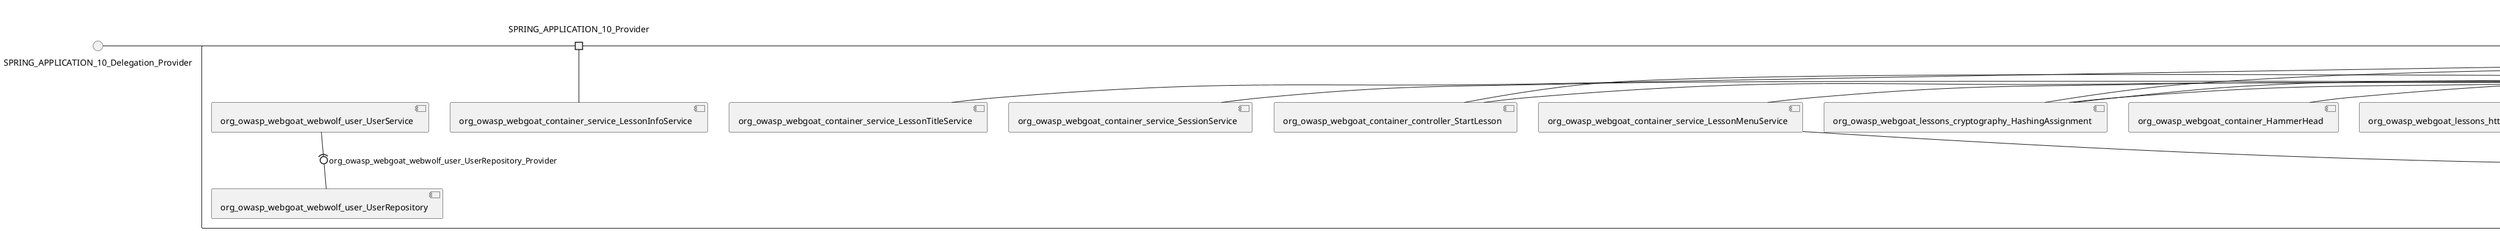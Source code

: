 @startuml
skinparam fixCircleLabelOverlapping true
skinparam componentStyle uml2
() SPRING_APPLICATION_10_Delegation_Provider
() SPRING_APPLICATION_11_Delegation_Provider
() SPRING_APPLICATION_12_Delegation_Provider
() SPRING_APPLICATION_13_Delegation_Provider
() SPRING_APPLICATION_14_Delegation_Provider
() SPRING_APPLICATION_15_Delegation_Provider
() SPRING_APPLICATION_16_Delegation_Provider
() SPRING_APPLICATION_2_Delegation_Provider
() SPRING_APPLICATION_3_Delegation_Provider
() SPRING_APPLICATION_4_Delegation_Provider
() SPRING_APPLICATION_5_Delegation_Provider
() SPRING_APPLICATION_6_Delegation_Provider
() SPRING_APPLICATION_7_Delegation_Provider
() SPRING_APPLICATION_8_Delegation_Provider
() SPRING_APPLICATION_9_Delegation_Provider
() SPRING_APPLICATION_BypassRestrictions_FieldRestrictions_POST_Delegation_Provider
() SPRING_APPLICATION_BypassRestrictions_frontendValidation_POST_Delegation_Provider
() SPRING_APPLICATION_ChromeDevTools_dummy_POST_Delegation_Provider
() SPRING_APPLICATION_ChromeDevTools_network_POST_Delegation_Provider
() SPRING_APPLICATION_CrossSiteScriptingStored_stored_xss_POST_Delegation_Provider
() SPRING_APPLICATION_CrossSiteScriptingStored_stored_xss_follow_up_POST_Delegation_Provider
() SPRING_APPLICATION_CrossSiteScripting_attack1_POST_Delegation_Provider
() SPRING_APPLICATION_CrossSiteScripting_attack3_POST_Delegation_Provider
() SPRING_APPLICATION_CrossSiteScripting_attack4_POST_Delegation_Provider
() SPRING_APPLICATION_CrossSiteScripting_attack5a_GET_Delegation_Provider
() SPRING_APPLICATION_CrossSiteScripting_attack6a_POST_Delegation_Provider
() SPRING_APPLICATION_CrossSiteScripting_dom_follow_up_POST_Delegation_Provider
() SPRING_APPLICATION_CrossSiteScripting_phone_home_xss_POST_Delegation_Provider
() SPRING_APPLICATION_CrossSiteScripting_quiz_GET_POST_Delegation_Provider
() SPRING_APPLICATION_Delegation_Provider
() SPRING_APPLICATION_GET_10_Delegation_Provider
() SPRING_APPLICATION_GET_11_Delegation_Provider
() SPRING_APPLICATION_GET_2_Delegation_Provider
() SPRING_APPLICATION_GET_3_Delegation_Provider
() SPRING_APPLICATION_GET_4_Delegation_Provider
() SPRING_APPLICATION_GET_5_Delegation_Provider
() SPRING_APPLICATION_GET_6_Delegation_Provider
() SPRING_APPLICATION_GET_7_Delegation_Provider
() SPRING_APPLICATION_GET_8_Delegation_Provider
() SPRING_APPLICATION_GET_9_Delegation_Provider
() SPRING_APPLICATION_GET_Delegation_Provider
() SPRING_APPLICATION_HtmlTampering_task_POST_Delegation_Provider
() SPRING_APPLICATION_HttpBasics_attack1_POST_Delegation_Provider
() SPRING_APPLICATION_HttpBasics_attack2_POST_Delegation_Provider
() SPRING_APPLICATION_IDOR_diff_attributes_POST_Delegation_Provider
() SPRING_APPLICATION_IDOR_login_POST_Delegation_Provider
() SPRING_APPLICATION_IDOR_profile_alt_path_POST_Delegation_Provider
() SPRING_APPLICATION_InsecureDeserialization_task_POST_Delegation_Provider
() SPRING_APPLICATION_InsecureLogin_Delegation_Provider
() SPRING_APPLICATION_JWT_decode_POST_Delegation_Provider
() SPRING_APPLICATION_JWT_jku_Delegation_Provider
() SPRING_APPLICATION_JWT_kid_Delegation_Provider
() SPRING_APPLICATION_JWT_quiz_GET_POST_Delegation_Provider
() SPRING_APPLICATION_JWT_refresh_Delegation_Provider
() SPRING_APPLICATION_JWT_secret_POST_Delegation_Provider
() SPRING_APPLICATION_JWT_votings_Delegation_Provider
() SPRING_APPLICATION_LogSpoofing_log_bleeding_POST_Delegation_Provider
() SPRING_APPLICATION_LogSpoofing_log_spoofing_POST_Delegation_Provider
() SPRING_APPLICATION_POST_10_Delegation_Provider
() SPRING_APPLICATION_POST_11_Delegation_Provider
() SPRING_APPLICATION_POST_12_Delegation_Provider
() SPRING_APPLICATION_POST_13_Delegation_Provider
() SPRING_APPLICATION_POST_14_Delegation_Provider
() SPRING_APPLICATION_POST_15_Delegation_Provider
() SPRING_APPLICATION_POST_16_Delegation_Provider
() SPRING_APPLICATION_POST_17_Delegation_Provider
() SPRING_APPLICATION_POST_18_Delegation_Provider
() SPRING_APPLICATION_POST_2_Delegation_Provider
() SPRING_APPLICATION_POST_3_Delegation_Provider
() SPRING_APPLICATION_POST_4_Delegation_Provider
() SPRING_APPLICATION_POST_5_Delegation_Provider
() SPRING_APPLICATION_POST_6_Delegation_Provider
() SPRING_APPLICATION_POST_7_Delegation_Provider
() SPRING_APPLICATION_POST_8_Delegation_Provider
() SPRING_APPLICATION_POST_9_Delegation_Provider
() SPRING_APPLICATION_POST_Delegation_Provider
() SPRING_APPLICATION_PUT_Delegation_Provider
() SPRING_APPLICATION_PasswordReset_ForgotPassword_create_password_reset_link_POST_Delegation_Provider
() SPRING_APPLICATION_PasswordReset_SecurityQuestions_POST_Delegation_Provider
() SPRING_APPLICATION_PasswordReset_reset_Delegation_Provider
() SPRING_APPLICATION_PasswordReset_simple_mail_reset_POST_Delegation_Provider
() SPRING_APPLICATION_PathTraversal_profile_picture_GET_Delegation_Provider
() SPRING_APPLICATION_PathTraversal_profile_picture_fix_GET_Delegation_Provider
() SPRING_APPLICATION_PathTraversal_profile_upload_POST_Delegation_Provider
() SPRING_APPLICATION_PathTraversal_profile_upload_fix_POST_Delegation_Provider
() SPRING_APPLICATION_PathTraversal_profile_upload_remove_user_input_POST_Delegation_Provider
() SPRING_APPLICATION_PathTraversal_random_POST_Delegation_Provider
() SPRING_APPLICATION_PathTraversal_random_picture_GET_Delegation_Provider
() SPRING_APPLICATION_PathTraversal_zip_slip_Delegation_Provider
() SPRING_APPLICATION_SSRF_task1_POST_Delegation_Provider
() SPRING_APPLICATION_SSRF_task2_POST_Delegation_Provider
() SPRING_APPLICATION_SecurePasswords_assignment_POST_Delegation_Provider
() SPRING_APPLICATION_SqlInjectionAdvanced_attack6a_POST_Delegation_Provider
() SPRING_APPLICATION_SqlInjectionAdvanced_attack6b_POST_Delegation_Provider
() SPRING_APPLICATION_SqlInjectionAdvanced_challenge_Login_POST_Delegation_Provider
() SPRING_APPLICATION_SqlInjectionAdvanced_challenge_PUT_Delegation_Provider
() SPRING_APPLICATION_SqlInjectionAdvanced_quiz_GET_POST_Delegation_Provider
() SPRING_APPLICATION_SqlInjectionMitigations_attack10a_POST_Delegation_Provider
() SPRING_APPLICATION_SqlInjectionMitigations_attack10b_POST_Delegation_Provider
() SPRING_APPLICATION_SqlInjectionMitigations_attack12a_POST_Delegation_Provider
() SPRING_APPLICATION_SqlInjectionMitigations_servers_GET_Delegation_Provider
() SPRING_APPLICATION_SqlInjection_assignment5a_POST_Delegation_Provider
() SPRING_APPLICATION_SqlInjection_assignment5b_POST_Delegation_Provider
() SPRING_APPLICATION_SqlInjection_attack10_POST_Delegation_Provider
() SPRING_APPLICATION_SqlInjection_attack2_POST_Delegation_Provider
() SPRING_APPLICATION_SqlInjection_attack3_POST_Delegation_Provider
() SPRING_APPLICATION_SqlInjection_attack4_POST_Delegation_Provider
() SPRING_APPLICATION_SqlInjection_attack5_POST_Delegation_Provider
() SPRING_APPLICATION_SqlInjection_attack8_POST_Delegation_Provider
() SPRING_APPLICATION_SqlInjection_attack9_POST_Delegation_Provider
() SPRING_APPLICATION_SqlOnlyInputValidationOnKeywords_attack_POST_Delegation_Provider
() SPRING_APPLICATION_SqlOnlyInputValidation_attack_POST_Delegation_Provider
() SPRING_APPLICATION_VulnerableComponents_attack1_POST_Delegation_Provider
() SPRING_APPLICATION_WebWolf_GET_Delegation_Provider
() SPRING_APPLICATION_WebWolf_landing_Delegation_Provider
() SPRING_APPLICATION_WebWolf_mail_Delegation_Provider
() SPRING_APPLICATION_challenge_1_POST_Delegation_Provider
() SPRING_APPLICATION_challenge_5_POST_Delegation_Provider
() SPRING_APPLICATION_challenge_7_Delegation_Provider
() SPRING_APPLICATION_challenge_8_Delegation_Provider
() SPRING_APPLICATION_challenge_logo_Delegation_Provider
() SPRING_APPLICATION_cia_quiz_GET_POST_Delegation_Provider
() SPRING_APPLICATION_clientSideFiltering_attack1_POST_Delegation_Provider
() SPRING_APPLICATION_clientSideFiltering_challenge_store_coupons_GET_Delegation_Provider
() SPRING_APPLICATION_clientSideFiltering_getItForFree_POST_Delegation_Provider
() SPRING_APPLICATION_clientSideFiltering_salaries_GET_Delegation_Provider
() SPRING_APPLICATION_crypto_encoding_basic_auth_POST_Delegation_Provider
() SPRING_APPLICATION_crypto_encoding_xor_POST_Delegation_Provider
() SPRING_APPLICATION_crypto_hashing_POST_Delegation_Provider
() SPRING_APPLICATION_crypto_secure_defaults_POST_Delegation_Provider
() SPRING_APPLICATION_crypto_signing_verify_POST_Delegation_Provider
() SPRING_APPLICATION_csrf_feedback_message_POST_Delegation_Provider
() SPRING_APPLICATION_csrf_review_POST_Delegation_Provider
() SPRING_APPLICATION_files_GET_Delegation_Provider
() SPRING_APPLICATION_fileupload_POST_Delegation_Provider
() SPRING_APPLICATION_jwt_Delegation_Provider
() SPRING_APPLICATION_landing_Delegation_Provider
() SPRING_APPLICATION_lesson_template_Delegation_Provider
() SPRING_APPLICATION_login_oauth_mvc_GET_Delegation_Provider
() SPRING_APPLICATION_mail_DELETE_GET_POST_Delegation_Provider
() SPRING_APPLICATION_register_mvc_POST_Delegation_Provider
() SPRING_APPLICATION_registration_GET_Delegation_Provider
() SPRING_APPLICATION_requests_GET_Delegation_Provider
() SPRING_APPLICATION_scoreboard_data_GET_Delegation_Provider
() SPRING_APPLICATION_server_directory_GET_Delegation_Provider
() SPRING_APPLICATION_service_debug_labels_mvc_Delegation_Provider
() SPRING_APPLICATION_service_lessonoverview_mvc_Delegation_Provider
() SPRING_APPLICATION_xxe_comments_GET_Delegation_Provider
rectangle System {
[org_owasp_webgoat_container_HammerHead] [[webgoat-webgoat.repository#_lXMSUleIEe-r1rN1RcCC_Q]]
[org_owasp_webgoat_container_WebWolfRedirect] [[webgoat-webgoat.repository#_lXMSUleIEe-r1rN1RcCC_Q]]
[org_owasp_webgoat_container_controller_StartLesson] [[webgoat-webgoat.repository#_lXMSUleIEe-r1rN1RcCC_Q]]
[org_owasp_webgoat_container_controller_Welcome] [[webgoat-webgoat.repository#_lXMSUleIEe-r1rN1RcCC_Q]]
[org_owasp_webgoat_container_i18n_PluginMessages_Provider] [[webgoat-webgoat.repository#_lXMSUleIEe-r1rN1RcCC_Q]]
[org_owasp_webgoat_container_report_ReportCardController] [[webgoat-webgoat.repository#_lXMSUleIEe-r1rN1RcCC_Q]]
[org_owasp_webgoat_container_service_EnvironmentService] [[webgoat-webgoat.repository#_lXMSUleIEe-r1rN1RcCC_Q]]
[org_owasp_webgoat_container_service_HintService] [[webgoat-webgoat.repository#_lXMSUleIEe-r1rN1RcCC_Q]]
[org_owasp_webgoat_container_service_LabelDebugService] [[webgoat-webgoat.repository#_lXMSUleIEe-r1rN1RcCC_Q]]
[org_owasp_webgoat_container_service_LabelService] [[webgoat-webgoat.repository#_lXMSUleIEe-r1rN1RcCC_Q]]
[org_owasp_webgoat_container_service_LessonInfoService] [[webgoat-webgoat.repository#_lXMSUleIEe-r1rN1RcCC_Q]]
[org_owasp_webgoat_container_service_LessonMenuService] [[webgoat-webgoat.repository#_lXMSUleIEe-r1rN1RcCC_Q]]
[org_owasp_webgoat_container_service_LessonProgressService] [[webgoat-webgoat.repository#_lXMSUleIEe-r1rN1RcCC_Q]]
[org_owasp_webgoat_container_service_LessonTitleService] [[webgoat-webgoat.repository#_lXMSUleIEe-r1rN1RcCC_Q]]
[org_owasp_webgoat_container_service_RestartLessonService] [[webgoat-webgoat.repository#_lXMSUleIEe-r1rN1RcCC_Q]]
[org_owasp_webgoat_container_service_SessionService] [[webgoat-webgoat.repository#_lXMSUleIEe-r1rN1RcCC_Q]]
[org_owasp_webgoat_container_session_UserSessionData_Provider] [[webgoat-webgoat.repository#_lXMSUleIEe-r1rN1RcCC_Q]]
[org_owasp_webgoat_container_session_WebSession_Provider] [[webgoat-webgoat.repository#_lXMSUleIEe-r1rN1RcCC_Q]]
[org_owasp_webgoat_container_users_RegistrationController] [[webgoat-webgoat.repository#_lXMSUleIEe-r1rN1RcCC_Q]]
[org_owasp_webgoat_container_users_Scoreboard] [[webgoat-webgoat.repository#_lXMSUleIEe-r1rN1RcCC_Q]]
[org_owasp_webgoat_container_users_UserProgressRepository] [[webgoat-webgoat.repository#_lXMSUleIEe-r1rN1RcCC_Q]]
[org_owasp_webgoat_container_users_UserRepository] [[webgoat-webgoat.repository#_lXMSUleIEe-r1rN1RcCC_Q]]
[org_owasp_webgoat_container_users_UserService] [[webgoat-webgoat.repository#_lXMSUleIEe-r1rN1RcCC_Q]]
[org_owasp_webgoat_lessons_authbypass_VerifyAccount] [[webgoat-webgoat.repository#_lXMSUleIEe-r1rN1RcCC_Q]]
[org_owasp_webgoat_lessons_bypassrestrictions_BypassRestrictionsFieldRestrictions] [[webgoat-webgoat.repository#_lXMSUleIEe-r1rN1RcCC_Q]]
[org_owasp_webgoat_lessons_bypassrestrictions_BypassRestrictionsFrontendValidation] [[webgoat-webgoat.repository#_lXMSUleIEe-r1rN1RcCC_Q]]
[org_owasp_webgoat_lessons_challenges_FlagController] [[webgoat-webgoat.repository#_lXMSUleIEe-r1rN1RcCC_Q]]
[org_owasp_webgoat_lessons_challenges_challenge1_Assignment1] [[webgoat-webgoat.repository#_lXMSUleIEe-r1rN1RcCC_Q]]
[org_owasp_webgoat_lessons_challenges_challenge1_ImageServlet] [[webgoat-webgoat.repository#_lXMSUleIEe-r1rN1RcCC_Q]]
[org_owasp_webgoat_lessons_challenges_challenge5_Assignment5] [[webgoat-webgoat.repository#_lXMSUleIEe-r1rN1RcCC_Q]]
[org_owasp_webgoat_lessons_challenges_challenge7_Assignment7] [[webgoat-webgoat.repository#_lXMSUleIEe-r1rN1RcCC_Q]]
[org_owasp_webgoat_lessons_challenges_challenge8_Assignment8] [[webgoat-webgoat.repository#_lXMSUleIEe-r1rN1RcCC_Q]]
[org_owasp_webgoat_lessons_chromedevtools_NetworkDummy] [[webgoat-webgoat.repository#_lXMSUleIEe-r1rN1RcCC_Q]]
[org_owasp_webgoat_lessons_chromedevtools_NetworkLesson] [[webgoat-webgoat.repository#_lXMSUleIEe-r1rN1RcCC_Q]]
[org_owasp_webgoat_lessons_cia_CIAQuiz] [[webgoat-webgoat.repository#_lXMSUleIEe-r1rN1RcCC_Q]]
[org_owasp_webgoat_lessons_clientsidefiltering_ClientSideFilteringAssignment] [[webgoat-webgoat.repository#_lXMSUleIEe-r1rN1RcCC_Q]]
[org_owasp_webgoat_lessons_clientsidefiltering_ClientSideFilteringFreeAssignment] [[webgoat-webgoat.repository#_lXMSUleIEe-r1rN1RcCC_Q]]
[org_owasp_webgoat_lessons_clientsidefiltering_Salaries] [[webgoat-webgoat.repository#_lXMSUleIEe-r1rN1RcCC_Q]]
[org_owasp_webgoat_lessons_clientsidefiltering_ShopEndpoint] [[webgoat-webgoat.repository#_lXMSUleIEe-r1rN1RcCC_Q]]
[org_owasp_webgoat_lessons_cryptography_EncodingAssignment] [[webgoat-webgoat.repository#_lXMSUleIEe-r1rN1RcCC_Q]]
[org_owasp_webgoat_lessons_cryptography_HashingAssignment] [[webgoat-webgoat.repository#_lXMSUleIEe-r1rN1RcCC_Q]]
[org_owasp_webgoat_lessons_cryptography_SecureDefaultsAssignment] [[webgoat-webgoat.repository#_lXMSUleIEe-r1rN1RcCC_Q]]
[org_owasp_webgoat_lessons_cryptography_SigningAssignment] [[webgoat-webgoat.repository#_lXMSUleIEe-r1rN1RcCC_Q]]
[org_owasp_webgoat_lessons_cryptography_XOREncodingAssignment] [[webgoat-webgoat.repository#_lXMSUleIEe-r1rN1RcCC_Q]]
[org_owasp_webgoat_lessons_csrf_CSRFConfirmFlag1] [[webgoat-webgoat.repository#_lXMSUleIEe-r1rN1RcCC_Q]]
[org_owasp_webgoat_lessons_csrf_CSRFFeedback] [[webgoat-webgoat.repository#_lXMSUleIEe-r1rN1RcCC_Q]]
[org_owasp_webgoat_lessons_csrf_CSRFGetFlag] [[webgoat-webgoat.repository#_lXMSUleIEe-r1rN1RcCC_Q]]
[org_owasp_webgoat_lessons_csrf_CSRFLogin] [[webgoat-webgoat.repository#_lXMSUleIEe-r1rN1RcCC_Q]]
[org_owasp_webgoat_lessons_csrf_ForgedReviews] [[webgoat-webgoat.repository#_lXMSUleIEe-r1rN1RcCC_Q]]
[org_owasp_webgoat_lessons_csrf_ObjectMapper_Provider] [[webgoat-webgoat.repository#_lXMSUleIEe-r1rN1RcCC_Q]]
[org_owasp_webgoat_lessons_deserialization_InsecureDeserializationTask] [[webgoat-webgoat.repository#_lXMSUleIEe-r1rN1RcCC_Q]]
[org_owasp_webgoat_lessons_hijacksession_HijackSessionAssignment] [[webgoat-webgoat.repository#_lXMSUleIEe-r1rN1RcCC_Q]]
[org_owasp_webgoat_lessons_hijacksession_cas_HijackSessionAuthenticationProvider] [[webgoat-webgoat.repository#_lXMSUleIEe-r1rN1RcCC_Q]]
[org_owasp_webgoat_lessons_htmltampering_HtmlTamperingTask] [[webgoat-webgoat.repository#_lXMSUleIEe-r1rN1RcCC_Q]]
[org_owasp_webgoat_lessons_httpbasics_HttpBasicsLesson] [[webgoat-webgoat.repository#_lXMSUleIEe-r1rN1RcCC_Q]]
[org_owasp_webgoat_lessons_httpbasics_HttpBasicsQuiz] [[webgoat-webgoat.repository#_lXMSUleIEe-r1rN1RcCC_Q]]
[org_owasp_webgoat_lessons_httpproxies_HttpBasicsInterceptRequest] [[webgoat-webgoat.repository#_lXMSUleIEe-r1rN1RcCC_Q]]
[org_owasp_webgoat_lessons_idor_IDORDiffAttributes] [[webgoat-webgoat.repository#_lXMSUleIEe-r1rN1RcCC_Q]]
[org_owasp_webgoat_lessons_idor_IDOREditOtherProfile] [[webgoat-webgoat.repository#_lXMSUleIEe-r1rN1RcCC_Q]]
[org_owasp_webgoat_lessons_idor_IDORLogin] [[webgoat-webgoat.repository#_lXMSUleIEe-r1rN1RcCC_Q]]
[org_owasp_webgoat_lessons_idor_IDORViewOtherProfile] [[webgoat-webgoat.repository#_lXMSUleIEe-r1rN1RcCC_Q]]
[org_owasp_webgoat_lessons_idor_IDORViewOwnProfile] [[webgoat-webgoat.repository#_lXMSUleIEe-r1rN1RcCC_Q]]
[org_owasp_webgoat_lessons_idor_IDORViewOwnProfileAltUrl] [[webgoat-webgoat.repository#_lXMSUleIEe-r1rN1RcCC_Q]]
[org_owasp_webgoat_lessons_insecurelogin_InsecureLoginTask] [[webgoat-webgoat.repository#_lXMSUleIEe-r1rN1RcCC_Q]]
[org_owasp_webgoat_lessons_jwt_JWTDecodeEndpoint] [[webgoat-webgoat.repository#_lXMSUleIEe-r1rN1RcCC_Q]]
[org_owasp_webgoat_lessons_jwt_JWTQuiz] [[webgoat-webgoat.repository#_lXMSUleIEe-r1rN1RcCC_Q]]
[org_owasp_webgoat_lessons_jwt_JWTRefreshEndpoint] [[webgoat-webgoat.repository#_lXMSUleIEe-r1rN1RcCC_Q]]
[org_owasp_webgoat_lessons_jwt_JWTSecretKeyEndpoint] [[webgoat-webgoat.repository#_lXMSUleIEe-r1rN1RcCC_Q]]
[org_owasp_webgoat_lessons_jwt_JWTVotesEndpoint] [[webgoat-webgoat.repository#_lXMSUleIEe-r1rN1RcCC_Q]]
[org_owasp_webgoat_lessons_jwt_claimmisuse_JWTHeaderJKUEndpoint] [[webgoat-webgoat.repository#_lXMSUleIEe-r1rN1RcCC_Q]]
[org_owasp_webgoat_lessons_jwt_claimmisuse_JWTHeaderKIDEndpoint] [[webgoat-webgoat.repository#_lXMSUleIEe-r1rN1RcCC_Q]]
[org_owasp_webgoat_lessons_lessontemplate_SampleAttack] [[webgoat-webgoat.repository#_lXMSUleIEe-r1rN1RcCC_Q]]
[org_owasp_webgoat_lessons_logging_LogBleedingTask] [[webgoat-webgoat.repository#_lXMSUleIEe-r1rN1RcCC_Q]]
[org_owasp_webgoat_lessons_logging_LogSpoofingTask] [[webgoat-webgoat.repository#_lXMSUleIEe-r1rN1RcCC_Q]]
[org_owasp_webgoat_lessons_missingac_MissingFunctionACHiddenMenus] [[webgoat-webgoat.repository#_lXMSUleIEe-r1rN1RcCC_Q]]
[org_owasp_webgoat_lessons_missingac_MissingFunctionACUsers] [[webgoat-webgoat.repository#_lXMSUleIEe-r1rN1RcCC_Q]]
[org_owasp_webgoat_lessons_missingac_MissingFunctionACYourHash] [[webgoat-webgoat.repository#_lXMSUleIEe-r1rN1RcCC_Q]]
[org_owasp_webgoat_lessons_missingac_MissingFunctionACYourHashAdmin] [[webgoat-webgoat.repository#_lXMSUleIEe-r1rN1RcCC_Q]]
[org_owasp_webgoat_lessons_passwordreset_QuestionsAssignment] [[webgoat-webgoat.repository#_lXMSUleIEe-r1rN1RcCC_Q]]
[org_owasp_webgoat_lessons_passwordreset_ResetLinkAssignment] [[webgoat-webgoat.repository#_lXMSUleIEe-r1rN1RcCC_Q]]
[org_owasp_webgoat_lessons_passwordreset_ResetLinkAssignmentForgotPassword] [[webgoat-webgoat.repository#_lXMSUleIEe-r1rN1RcCC_Q]]
[org_owasp_webgoat_lessons_passwordreset_SecurityQuestionAssignment] [[webgoat-webgoat.repository#_lXMSUleIEe-r1rN1RcCC_Q]]
[org_owasp_webgoat_lessons_passwordreset_SimpleMailAssignment] [[webgoat-webgoat.repository#_lXMSUleIEe-r1rN1RcCC_Q]]
[org_owasp_webgoat_lessons_passwordreset_TriedQuestions] [[webgoat-webgoat.repository#_lXMSUleIEe-r1rN1RcCC_Q]]
[org_owasp_webgoat_lessons_pathtraversal_ProfileUpload] [[webgoat-webgoat.repository#_lXMSUleIEe-r1rN1RcCC_Q]]
[org_owasp_webgoat_lessons_pathtraversal_ProfileUploadFix] [[webgoat-webgoat.repository#_lXMSUleIEe-r1rN1RcCC_Q]]
[org_owasp_webgoat_lessons_pathtraversal_ProfileUploadRemoveUserInput] [[webgoat-webgoat.repository#_lXMSUleIEe-r1rN1RcCC_Q]]
[org_owasp_webgoat_lessons_pathtraversal_ProfileUploadRetrieval] [[webgoat-webgoat.repository#_lXMSUleIEe-r1rN1RcCC_Q]]
[org_owasp_webgoat_lessons_pathtraversal_ProfileZipSlip] [[webgoat-webgoat.repository#_lXMSUleIEe-r1rN1RcCC_Q]]
[org_owasp_webgoat_lessons_securepasswords_SecurePasswordsAssignment] [[webgoat-webgoat.repository#_lXMSUleIEe-r1rN1RcCC_Q]]
[org_owasp_webgoat_lessons_spoofcookie_SpoofCookieAssignment] [[webgoat-webgoat.repository#_lXMSUleIEe-r1rN1RcCC_Q]]
[org_owasp_webgoat_lessons_sqlinjection_advanced_SqlInjectionChallenge] [[webgoat-webgoat.repository#_lXMSUleIEe-r1rN1RcCC_Q]]
[org_owasp_webgoat_lessons_sqlinjection_advanced_SqlInjectionChallengeLogin] [[webgoat-webgoat.repository#_lXMSUleIEe-r1rN1RcCC_Q]]
[org_owasp_webgoat_lessons_sqlinjection_advanced_SqlInjectionLesson6a] [[webgoat-webgoat.repository#_lXMSUleIEe-r1rN1RcCC_Q]]
[org_owasp_webgoat_lessons_sqlinjection_advanced_SqlInjectionLesson6b] [[webgoat-webgoat.repository#_lXMSUleIEe-r1rN1RcCC_Q]]
[org_owasp_webgoat_lessons_sqlinjection_advanced_SqlInjectionQuiz] [[webgoat-webgoat.repository#_lXMSUleIEe-r1rN1RcCC_Q]]
[org_owasp_webgoat_lessons_sqlinjection_introduction_SqlInjectionLesson10] [[webgoat-webgoat.repository#_lXMSUleIEe-r1rN1RcCC_Q]]
[org_owasp_webgoat_lessons_sqlinjection_introduction_SqlInjectionLesson2] [[webgoat-webgoat.repository#_lXMSUleIEe-r1rN1RcCC_Q]]
[org_owasp_webgoat_lessons_sqlinjection_introduction_SqlInjectionLesson3] [[webgoat-webgoat.repository#_lXMSUleIEe-r1rN1RcCC_Q]]
[org_owasp_webgoat_lessons_sqlinjection_introduction_SqlInjectionLesson4] [[webgoat-webgoat.repository#_lXMSUleIEe-r1rN1RcCC_Q]]
[org_owasp_webgoat_lessons_sqlinjection_introduction_SqlInjectionLesson5] [[webgoat-webgoat.repository#_lXMSUleIEe-r1rN1RcCC_Q]]
[org_owasp_webgoat_lessons_sqlinjection_introduction_SqlInjectionLesson5a] [[webgoat-webgoat.repository#_lXMSUleIEe-r1rN1RcCC_Q]]
[org_owasp_webgoat_lessons_sqlinjection_introduction_SqlInjectionLesson5b] [[webgoat-webgoat.repository#_lXMSUleIEe-r1rN1RcCC_Q]]
[org_owasp_webgoat_lessons_sqlinjection_introduction_SqlInjectionLesson8] [[webgoat-webgoat.repository#_lXMSUleIEe-r1rN1RcCC_Q]]
[org_owasp_webgoat_lessons_sqlinjection_introduction_SqlInjectionLesson9] [[webgoat-webgoat.repository#_lXMSUleIEe-r1rN1RcCC_Q]]
[org_owasp_webgoat_lessons_sqlinjection_mitigation_Servers] [[webgoat-webgoat.repository#_lXMSUleIEe-r1rN1RcCC_Q]]
[org_owasp_webgoat_lessons_sqlinjection_mitigation_SqlInjectionLesson10a] [[webgoat-webgoat.repository#_lXMSUleIEe-r1rN1RcCC_Q]]
[org_owasp_webgoat_lessons_sqlinjection_mitigation_SqlInjectionLesson10b] [[webgoat-webgoat.repository#_lXMSUleIEe-r1rN1RcCC_Q]]
[org_owasp_webgoat_lessons_sqlinjection_mitigation_SqlInjectionLesson13] [[webgoat-webgoat.repository#_lXMSUleIEe-r1rN1RcCC_Q]]
[org_owasp_webgoat_lessons_sqlinjection_mitigation_SqlOnlyInputValidation] [[webgoat-webgoat.repository#_lXMSUleIEe-r1rN1RcCC_Q]]
[org_owasp_webgoat_lessons_sqlinjection_mitigation_SqlOnlyInputValidationOnKeywords] [[webgoat-webgoat.repository#_lXMSUleIEe-r1rN1RcCC_Q]]
[org_owasp_webgoat_lessons_ssrf_SSRFTask1] [[webgoat-webgoat.repository#_lXMSUleIEe-r1rN1RcCC_Q]]
[org_owasp_webgoat_lessons_ssrf_SSRFTask2] [[webgoat-webgoat.repository#_lXMSUleIEe-r1rN1RcCC_Q]]
[org_owasp_webgoat_lessons_vulnerablecomponents_VulnerableComponentsLesson] [[webgoat-webgoat.repository#_lXMSUleIEe-r1rN1RcCC_Q]]
[org_owasp_webgoat_lessons_webwolfintroduction_LandingAssignment] [[webgoat-webgoat.repository#_lXMSUleIEe-r1rN1RcCC_Q]]
[org_owasp_webgoat_lessons_webwolfintroduction_MailAssignment] [[webgoat-webgoat.repository#_lXMSUleIEe-r1rN1RcCC_Q]]
[org_owasp_webgoat_lessons_xss_CrossSiteScriptingLesson1] [[webgoat-webgoat.repository#_lXMSUleIEe-r1rN1RcCC_Q]]
[org_owasp_webgoat_lessons_xss_CrossSiteScriptingLesson3] [[webgoat-webgoat.repository#_lXMSUleIEe-r1rN1RcCC_Q]]
[org_owasp_webgoat_lessons_xss_CrossSiteScriptingLesson4] [[webgoat-webgoat.repository#_lXMSUleIEe-r1rN1RcCC_Q]]
[org_owasp_webgoat_lessons_xss_CrossSiteScriptingLesson5a] [[webgoat-webgoat.repository#_lXMSUleIEe-r1rN1RcCC_Q]]
[org_owasp_webgoat_lessons_xss_CrossSiteScriptingLesson6a] [[webgoat-webgoat.repository#_lXMSUleIEe-r1rN1RcCC_Q]]
[org_owasp_webgoat_lessons_xss_CrossSiteScriptingQuiz] [[webgoat-webgoat.repository#_lXMSUleIEe-r1rN1RcCC_Q]]
[org_owasp_webgoat_lessons_xss_DOMCrossSiteScripting] [[webgoat-webgoat.repository#_lXMSUleIEe-r1rN1RcCC_Q]]
[org_owasp_webgoat_lessons_xss_DOMCrossSiteScriptingVerifier] [[webgoat-webgoat.repository#_lXMSUleIEe-r1rN1RcCC_Q]]
[org_owasp_webgoat_lessons_xss_stored_StoredCrossSiteScriptingVerifier] [[webgoat-webgoat.repository#_lXMSUleIEe-r1rN1RcCC_Q]]
[org_owasp_webgoat_lessons_xss_stored_StoredXssComments] [[webgoat-webgoat.repository#_lXMSUleIEe-r1rN1RcCC_Q]]
[org_owasp_webgoat_lessons_xxe_BlindSendFileAssignment] [[webgoat-webgoat.repository#_lXMSUleIEe-r1rN1RcCC_Q]]
[org_owasp_webgoat_lessons_xxe_CommentsCache] [[webgoat-webgoat.repository#_lXMSUleIEe-r1rN1RcCC_Q]]
[org_owasp_webgoat_lessons_xxe_CommentsEndpoint] [[webgoat-webgoat.repository#_lXMSUleIEe-r1rN1RcCC_Q]]
[org_owasp_webgoat_lessons_xxe_ContentTypeAssignment] [[webgoat-webgoat.repository#_lXMSUleIEe-r1rN1RcCC_Q]]
[org_owasp_webgoat_lessons_xxe_SimpleXXE] [[webgoat-webgoat.repository#_lXMSUleIEe-r1rN1RcCC_Q]]
[org_owasp_webgoat_webwolf_FileServer] [[webgoat-webgoat.repository#_lXMSUleIEe-r1rN1RcCC_Q]]
[org_owasp_webgoat_webwolf_jwt_JWTController] [[webgoat-webgoat.repository#_lXMSUleIEe-r1rN1RcCC_Q]]
[org_owasp_webgoat_webwolf_mailbox_MailboxController] [[webgoat-webgoat.repository#_lXMSUleIEe-r1rN1RcCC_Q]]
[org_owasp_webgoat_webwolf_mailbox_MailboxRepository] [[webgoat-webgoat.repository#_lXMSUleIEe-r1rN1RcCC_Q]]
[org_owasp_webgoat_webwolf_requests_LandingPage] [[webgoat-webgoat.repository#_lXMSUleIEe-r1rN1RcCC_Q]]
[org_owasp_webgoat_webwolf_requests_Requests] [[webgoat-webgoat.repository#_lXMSUleIEe-r1rN1RcCC_Q]]
[org_owasp_webgoat_webwolf_user_UserRepository] [[webgoat-webgoat.repository#_lXMSUleIEe-r1rN1RcCC_Q]]
[org_owasp_webgoat_webwolf_user_UserService] [[webgoat-webgoat.repository#_lXMSUleIEe-r1rN1RcCC_Q]]
port SPRING_APPLICATION_10_Provider
SPRING_APPLICATION_10_Delegation_Provider - SPRING_APPLICATION_10_Provider
SPRING_APPLICATION_10_Provider - [org_owasp_webgoat_container_service_LessonInfoService]
port SPRING_APPLICATION_11_Provider
SPRING_APPLICATION_11_Delegation_Provider - SPRING_APPLICATION_11_Provider
SPRING_APPLICATION_11_Provider - [org_owasp_webgoat_container_service_LabelDebugService]
port SPRING_APPLICATION_12_Provider
SPRING_APPLICATION_12_Delegation_Provider - SPRING_APPLICATION_12_Provider
SPRING_APPLICATION_12_Provider - [org_owasp_webgoat_container_service_LessonTitleService]
port SPRING_APPLICATION_13_Provider
SPRING_APPLICATION_13_Delegation_Provider - SPRING_APPLICATION_13_Provider
SPRING_APPLICATION_13_Provider - [org_owasp_webgoat_container_service_SessionService]
port SPRING_APPLICATION_14_Provider
SPRING_APPLICATION_14_Delegation_Provider - SPRING_APPLICATION_14_Provider
SPRING_APPLICATION_14_Provider - [org_owasp_webgoat_lessons_cryptography_HashingAssignment]
port SPRING_APPLICATION_15_Provider
SPRING_APPLICATION_15_Delegation_Provider - SPRING_APPLICATION_15_Provider
SPRING_APPLICATION_15_Provider - [org_owasp_webgoat_lessons_jwt_JWTSecretKeyEndpoint]
port SPRING_APPLICATION_16_Provider
SPRING_APPLICATION_16_Delegation_Provider - SPRING_APPLICATION_16_Provider
SPRING_APPLICATION_16_Provider - [org_owasp_webgoat_container_controller_StartLesson]
port SPRING_APPLICATION_2_Provider
SPRING_APPLICATION_2_Delegation_Provider - SPRING_APPLICATION_2_Provider
SPRING_APPLICATION_2_Provider - [org_owasp_webgoat_container_controller_StartLesson]
port SPRING_APPLICATION_3_Provider
SPRING_APPLICATION_3_Delegation_Provider - SPRING_APPLICATION_3_Provider
SPRING_APPLICATION_3_Provider - [org_owasp_webgoat_container_service_LessonMenuService]
port SPRING_APPLICATION_4_Provider
SPRING_APPLICATION_4_Delegation_Provider - SPRING_APPLICATION_4_Provider
SPRING_APPLICATION_4_Provider - [org_owasp_webgoat_lessons_cryptography_HashingAssignment]
port SPRING_APPLICATION_5_Provider
SPRING_APPLICATION_5_Delegation_Provider - SPRING_APPLICATION_5_Provider
SPRING_APPLICATION_5_Provider - [org_owasp_webgoat_container_HammerHead]
port SPRING_APPLICATION_6_Provider
SPRING_APPLICATION_6_Delegation_Provider - SPRING_APPLICATION_6_Provider
SPRING_APPLICATION_6_Provider - [org_owasp_webgoat_lessons_cryptography_SigningAssignment]
port SPRING_APPLICATION_7_Provider
SPRING_APPLICATION_7_Delegation_Provider - SPRING_APPLICATION_7_Provider
SPRING_APPLICATION_7_Provider - [org_owasp_webgoat_lessons_xxe_SimpleXXE]
port SPRING_APPLICATION_8_Provider
SPRING_APPLICATION_8_Delegation_Provider - SPRING_APPLICATION_8_Provider
SPRING_APPLICATION_8_Provider - [org_owasp_webgoat_lessons_httpproxies_HttpBasicsInterceptRequest]
port SPRING_APPLICATION_9_Provider
SPRING_APPLICATION_9_Delegation_Provider - SPRING_APPLICATION_9_Provider
SPRING_APPLICATION_9_Provider - [org_owasp_webgoat_container_service_RestartLessonService]
port SPRING_APPLICATION_BypassRestrictions_FieldRestrictions_POST_Provider
SPRING_APPLICATION_BypassRestrictions_FieldRestrictions_POST_Delegation_Provider - SPRING_APPLICATION_BypassRestrictions_FieldRestrictions_POST_Provider
SPRING_APPLICATION_BypassRestrictions_FieldRestrictions_POST_Provider - [org_owasp_webgoat_lessons_bypassrestrictions_BypassRestrictionsFieldRestrictions]
port SPRING_APPLICATION_BypassRestrictions_frontendValidation_POST_Provider
SPRING_APPLICATION_BypassRestrictions_frontendValidation_POST_Delegation_Provider - SPRING_APPLICATION_BypassRestrictions_frontendValidation_POST_Provider
SPRING_APPLICATION_BypassRestrictions_frontendValidation_POST_Provider - [org_owasp_webgoat_lessons_bypassrestrictions_BypassRestrictionsFrontendValidation]
port SPRING_APPLICATION_ChromeDevTools_dummy_POST_Provider
SPRING_APPLICATION_ChromeDevTools_dummy_POST_Delegation_Provider - SPRING_APPLICATION_ChromeDevTools_dummy_POST_Provider
SPRING_APPLICATION_ChromeDevTools_dummy_POST_Provider - [org_owasp_webgoat_lessons_chromedevtools_NetworkDummy]
port SPRING_APPLICATION_ChromeDevTools_network_POST_Provider
SPRING_APPLICATION_ChromeDevTools_network_POST_Delegation_Provider - SPRING_APPLICATION_ChromeDevTools_network_POST_Provider
SPRING_APPLICATION_ChromeDevTools_network_POST_Provider - [org_owasp_webgoat_lessons_chromedevtools_NetworkLesson]
port SPRING_APPLICATION_CrossSiteScriptingStored_stored_xss_POST_Provider
SPRING_APPLICATION_CrossSiteScriptingStored_stored_xss_POST_Delegation_Provider - SPRING_APPLICATION_CrossSiteScriptingStored_stored_xss_POST_Provider
SPRING_APPLICATION_CrossSiteScriptingStored_stored_xss_POST_Provider - [org_owasp_webgoat_lessons_xss_stored_StoredXssComments]
port SPRING_APPLICATION_CrossSiteScriptingStored_stored_xss_follow_up_POST_Provider
SPRING_APPLICATION_CrossSiteScriptingStored_stored_xss_follow_up_POST_Delegation_Provider - SPRING_APPLICATION_CrossSiteScriptingStored_stored_xss_follow_up_POST_Provider
SPRING_APPLICATION_CrossSiteScriptingStored_stored_xss_follow_up_POST_Provider - [org_owasp_webgoat_lessons_xss_stored_StoredCrossSiteScriptingVerifier]
port SPRING_APPLICATION_CrossSiteScripting_attack1_POST_Provider
SPRING_APPLICATION_CrossSiteScripting_attack1_POST_Delegation_Provider - SPRING_APPLICATION_CrossSiteScripting_attack1_POST_Provider
SPRING_APPLICATION_CrossSiteScripting_attack1_POST_Provider - [org_owasp_webgoat_lessons_xss_CrossSiteScriptingLesson1]
port SPRING_APPLICATION_CrossSiteScripting_attack3_POST_Provider
SPRING_APPLICATION_CrossSiteScripting_attack3_POST_Delegation_Provider - SPRING_APPLICATION_CrossSiteScripting_attack3_POST_Provider
SPRING_APPLICATION_CrossSiteScripting_attack3_POST_Provider - [org_owasp_webgoat_lessons_xss_CrossSiteScriptingLesson3]
port SPRING_APPLICATION_CrossSiteScripting_attack4_POST_Provider
SPRING_APPLICATION_CrossSiteScripting_attack4_POST_Delegation_Provider - SPRING_APPLICATION_CrossSiteScripting_attack4_POST_Provider
SPRING_APPLICATION_CrossSiteScripting_attack4_POST_Provider - [org_owasp_webgoat_lessons_xss_CrossSiteScriptingLesson4]
port SPRING_APPLICATION_CrossSiteScripting_attack5a_GET_Provider
SPRING_APPLICATION_CrossSiteScripting_attack5a_GET_Delegation_Provider - SPRING_APPLICATION_CrossSiteScripting_attack5a_GET_Provider
SPRING_APPLICATION_CrossSiteScripting_attack5a_GET_Provider - [org_owasp_webgoat_lessons_xss_CrossSiteScriptingLesson5a]
port SPRING_APPLICATION_CrossSiteScripting_attack6a_POST_Provider
SPRING_APPLICATION_CrossSiteScripting_attack6a_POST_Delegation_Provider - SPRING_APPLICATION_CrossSiteScripting_attack6a_POST_Provider
SPRING_APPLICATION_CrossSiteScripting_attack6a_POST_Provider - [org_owasp_webgoat_lessons_xss_CrossSiteScriptingLesson6a]
port SPRING_APPLICATION_CrossSiteScripting_dom_follow_up_POST_Provider
SPRING_APPLICATION_CrossSiteScripting_dom_follow_up_POST_Delegation_Provider - SPRING_APPLICATION_CrossSiteScripting_dom_follow_up_POST_Provider
SPRING_APPLICATION_CrossSiteScripting_dom_follow_up_POST_Provider - [org_owasp_webgoat_lessons_xss_DOMCrossSiteScriptingVerifier]
port SPRING_APPLICATION_CrossSiteScripting_phone_home_xss_POST_Provider
SPRING_APPLICATION_CrossSiteScripting_phone_home_xss_POST_Delegation_Provider - SPRING_APPLICATION_CrossSiteScripting_phone_home_xss_POST_Provider
SPRING_APPLICATION_CrossSiteScripting_phone_home_xss_POST_Provider - [org_owasp_webgoat_lessons_xss_DOMCrossSiteScripting]
port SPRING_APPLICATION_CrossSiteScripting_quiz_GET_POST_Provider
SPRING_APPLICATION_CrossSiteScripting_quiz_GET_POST_Delegation_Provider - SPRING_APPLICATION_CrossSiteScripting_quiz_GET_POST_Provider
SPRING_APPLICATION_CrossSiteScripting_quiz_GET_POST_Provider - [org_owasp_webgoat_lessons_xss_CrossSiteScriptingQuiz]
port SPRING_APPLICATION_Provider
SPRING_APPLICATION_Delegation_Provider - SPRING_APPLICATION_Provider
SPRING_APPLICATION_Provider - [org_owasp_webgoat_webwolf_FileServer]
port SPRING_APPLICATION_GET_10_Provider
SPRING_APPLICATION_GET_10_Delegation_Provider - SPRING_APPLICATION_GET_10_Provider
SPRING_APPLICATION_GET_10_Provider - [org_owasp_webgoat_lessons_csrf_ForgedReviews]
port SPRING_APPLICATION_GET_11_Provider
SPRING_APPLICATION_GET_11_Delegation_Provider - SPRING_APPLICATION_GET_11_Provider
SPRING_APPLICATION_GET_11_Provider - [org_owasp_webgoat_lessons_idor_IDORViewOtherProfile]
port SPRING_APPLICATION_GET_2_Provider
SPRING_APPLICATION_GET_2_Delegation_Provider - SPRING_APPLICATION_GET_2_Provider
SPRING_APPLICATION_GET_2_Provider - [org_owasp_webgoat_lessons_cryptography_EncodingAssignment]
port SPRING_APPLICATION_GET_3_Provider
SPRING_APPLICATION_GET_3_Delegation_Provider - SPRING_APPLICATION_GET_3_Provider
SPRING_APPLICATION_GET_3_Provider - [org_owasp_webgoat_lessons_xss_stored_StoredXssComments]
port SPRING_APPLICATION_GET_4_Provider
SPRING_APPLICATION_GET_4_Delegation_Provider - SPRING_APPLICATION_GET_4_Provider
SPRING_APPLICATION_GET_4_Provider - [org_owasp_webgoat_lessons_spoofcookie_SpoofCookieAssignment]
port SPRING_APPLICATION_GET_5_Provider
SPRING_APPLICATION_GET_5_Delegation_Provider - SPRING_APPLICATION_GET_5_Provider
SPRING_APPLICATION_GET_5_Provider - [org_owasp_webgoat_container_controller_Welcome]
port SPRING_APPLICATION_GET_6_Provider
SPRING_APPLICATION_GET_6_Delegation_Provider - SPRING_APPLICATION_GET_6_Provider
SPRING_APPLICATION_GET_6_Provider - [org_owasp_webgoat_container_report_ReportCardController]
port SPRING_APPLICATION_GET_7_Provider
SPRING_APPLICATION_GET_7_Delegation_Provider - SPRING_APPLICATION_GET_7_Provider
SPRING_APPLICATION_GET_7_Provider - [org_owasp_webgoat_lessons_missingac_MissingFunctionACUsers]
port SPRING_APPLICATION_GET_8_Provider
SPRING_APPLICATION_GET_8_Delegation_Provider - SPRING_APPLICATION_GET_8_Provider
SPRING_APPLICATION_GET_8_Provider - [org_owasp_webgoat_lessons_idor_IDORViewOwnProfile]
port SPRING_APPLICATION_GET_9_Provider
SPRING_APPLICATION_GET_9_Delegation_Provider - SPRING_APPLICATION_GET_9_Provider
SPRING_APPLICATION_GET_9_Provider - [org_owasp_webgoat_container_service_LabelService]
port SPRING_APPLICATION_GET_Provider
SPRING_APPLICATION_GET_Delegation_Provider - SPRING_APPLICATION_GET_Provider
SPRING_APPLICATION_GET_Provider - [org_owasp_webgoat_container_service_HintService]
port SPRING_APPLICATION_HtmlTampering_task_POST_Provider
SPRING_APPLICATION_HtmlTampering_task_POST_Delegation_Provider - SPRING_APPLICATION_HtmlTampering_task_POST_Provider
SPRING_APPLICATION_HtmlTampering_task_POST_Provider - [org_owasp_webgoat_lessons_htmltampering_HtmlTamperingTask]
port SPRING_APPLICATION_HttpBasics_attack1_POST_Provider
SPRING_APPLICATION_HttpBasics_attack1_POST_Delegation_Provider - SPRING_APPLICATION_HttpBasics_attack1_POST_Provider
SPRING_APPLICATION_HttpBasics_attack1_POST_Provider - [org_owasp_webgoat_lessons_httpbasics_HttpBasicsLesson]
port SPRING_APPLICATION_HttpBasics_attack2_POST_Provider
SPRING_APPLICATION_HttpBasics_attack2_POST_Delegation_Provider - SPRING_APPLICATION_HttpBasics_attack2_POST_Provider
SPRING_APPLICATION_HttpBasics_attack2_POST_Provider - [org_owasp_webgoat_lessons_httpbasics_HttpBasicsQuiz]
port SPRING_APPLICATION_IDOR_diff_attributes_POST_Provider
SPRING_APPLICATION_IDOR_diff_attributes_POST_Delegation_Provider - SPRING_APPLICATION_IDOR_diff_attributes_POST_Provider
SPRING_APPLICATION_IDOR_diff_attributes_POST_Provider - [org_owasp_webgoat_lessons_idor_IDORDiffAttributes]
port SPRING_APPLICATION_IDOR_login_POST_Provider
SPRING_APPLICATION_IDOR_login_POST_Delegation_Provider - SPRING_APPLICATION_IDOR_login_POST_Provider
SPRING_APPLICATION_IDOR_login_POST_Provider - [org_owasp_webgoat_lessons_idor_IDORLogin]
port SPRING_APPLICATION_IDOR_profile_alt_path_POST_Provider
SPRING_APPLICATION_IDOR_profile_alt_path_POST_Delegation_Provider - SPRING_APPLICATION_IDOR_profile_alt_path_POST_Provider
SPRING_APPLICATION_IDOR_profile_alt_path_POST_Provider - [org_owasp_webgoat_lessons_idor_IDORViewOwnProfileAltUrl]
port SPRING_APPLICATION_InsecureDeserialization_task_POST_Provider
SPRING_APPLICATION_InsecureDeserialization_task_POST_Delegation_Provider - SPRING_APPLICATION_InsecureDeserialization_task_POST_Provider
SPRING_APPLICATION_InsecureDeserialization_task_POST_Provider - [org_owasp_webgoat_lessons_deserialization_InsecureDeserializationTask]
port SPRING_APPLICATION_InsecureLogin_Provider
SPRING_APPLICATION_InsecureLogin_Delegation_Provider - SPRING_APPLICATION_InsecureLogin_Provider
SPRING_APPLICATION_InsecureLogin_Provider - [org_owasp_webgoat_lessons_insecurelogin_InsecureLoginTask]
port SPRING_APPLICATION_JWT_decode_POST_Provider
SPRING_APPLICATION_JWT_decode_POST_Delegation_Provider - SPRING_APPLICATION_JWT_decode_POST_Provider
SPRING_APPLICATION_JWT_decode_POST_Provider - [org_owasp_webgoat_lessons_jwt_JWTDecodeEndpoint]
port SPRING_APPLICATION_JWT_jku_Provider
SPRING_APPLICATION_JWT_jku_Delegation_Provider - SPRING_APPLICATION_JWT_jku_Provider
SPRING_APPLICATION_JWT_jku_Provider - [org_owasp_webgoat_lessons_jwt_claimmisuse_JWTHeaderJKUEndpoint]
port SPRING_APPLICATION_JWT_kid_Provider
SPRING_APPLICATION_JWT_kid_Delegation_Provider - SPRING_APPLICATION_JWT_kid_Provider
SPRING_APPLICATION_JWT_kid_Provider - [org_owasp_webgoat_lessons_jwt_claimmisuse_JWTHeaderKIDEndpoint]
port SPRING_APPLICATION_JWT_quiz_GET_POST_Provider
SPRING_APPLICATION_JWT_quiz_GET_POST_Delegation_Provider - SPRING_APPLICATION_JWT_quiz_GET_POST_Provider
SPRING_APPLICATION_JWT_quiz_GET_POST_Provider - [org_owasp_webgoat_lessons_jwt_JWTQuiz]
port SPRING_APPLICATION_JWT_refresh_Provider
SPRING_APPLICATION_JWT_refresh_Delegation_Provider - SPRING_APPLICATION_JWT_refresh_Provider
SPRING_APPLICATION_JWT_refresh_Provider - [org_owasp_webgoat_lessons_jwt_JWTRefreshEndpoint]
port SPRING_APPLICATION_JWT_secret_POST_Provider
SPRING_APPLICATION_JWT_secret_POST_Delegation_Provider - SPRING_APPLICATION_JWT_secret_POST_Provider
SPRING_APPLICATION_JWT_secret_POST_Provider - [org_owasp_webgoat_lessons_jwt_JWTSecretKeyEndpoint]
port SPRING_APPLICATION_JWT_votings_Provider
SPRING_APPLICATION_JWT_votings_Delegation_Provider - SPRING_APPLICATION_JWT_votings_Provider
SPRING_APPLICATION_JWT_votings_Provider - [org_owasp_webgoat_lessons_jwt_JWTVotesEndpoint]
port SPRING_APPLICATION_LogSpoofing_log_bleeding_POST_Provider
SPRING_APPLICATION_LogSpoofing_log_bleeding_POST_Delegation_Provider - SPRING_APPLICATION_LogSpoofing_log_bleeding_POST_Provider
SPRING_APPLICATION_LogSpoofing_log_bleeding_POST_Provider - [org_owasp_webgoat_lessons_logging_LogBleedingTask]
port SPRING_APPLICATION_LogSpoofing_log_spoofing_POST_Provider
SPRING_APPLICATION_LogSpoofing_log_spoofing_POST_Delegation_Provider - SPRING_APPLICATION_LogSpoofing_log_spoofing_POST_Provider
SPRING_APPLICATION_LogSpoofing_log_spoofing_POST_Provider - [org_owasp_webgoat_lessons_logging_LogSpoofingTask]
port SPRING_APPLICATION_POST_10_Provider
SPRING_APPLICATION_POST_10_Delegation_Provider - SPRING_APPLICATION_POST_10_Provider
SPRING_APPLICATION_POST_10_Provider - [org_owasp_webgoat_lessons_csrf_CSRFLogin]
port SPRING_APPLICATION_POST_11_Provider
SPRING_APPLICATION_POST_11_Delegation_Provider - SPRING_APPLICATION_POST_11_Provider
SPRING_APPLICATION_POST_11_Provider - [org_owasp_webgoat_lessons_csrf_CSRFConfirmFlag1]
port SPRING_APPLICATION_POST_12_Provider
SPRING_APPLICATION_POST_12_Delegation_Provider - SPRING_APPLICATION_POST_12_Provider
SPRING_APPLICATION_POST_12_Provider - [org_owasp_webgoat_lessons_xxe_ContentTypeAssignment]
port SPRING_APPLICATION_POST_13_Provider
SPRING_APPLICATION_POST_13_Delegation_Provider - SPRING_APPLICATION_POST_13_Provider
SPRING_APPLICATION_POST_13_Provider - [org_owasp_webgoat_lessons_challenges_FlagController]
port SPRING_APPLICATION_POST_14_Provider
SPRING_APPLICATION_POST_14_Delegation_Provider - SPRING_APPLICATION_POST_14_Provider
SPRING_APPLICATION_POST_14_Provider - [org_owasp_webgoat_lessons_csrf_CSRFGetFlag]
port SPRING_APPLICATION_POST_15_Provider
SPRING_APPLICATION_POST_15_Delegation_Provider - SPRING_APPLICATION_POST_15_Provider
SPRING_APPLICATION_POST_15_Provider - [org_owasp_webgoat_lessons_missingac_MissingFunctionACYourHash]
port SPRING_APPLICATION_POST_16_Provider
SPRING_APPLICATION_POST_16_Delegation_Provider - SPRING_APPLICATION_POST_16_Provider
SPRING_APPLICATION_POST_16_Provider - [org_owasp_webgoat_lessons_spoofcookie_SpoofCookieAssignment]
port SPRING_APPLICATION_POST_17_Provider
SPRING_APPLICATION_POST_17_Delegation_Provider - SPRING_APPLICATION_POST_17_Provider
SPRING_APPLICATION_POST_17_Provider - [org_owasp_webgoat_lessons_missingac_MissingFunctionACUsers]
port SPRING_APPLICATION_POST_18_Provider
SPRING_APPLICATION_POST_18_Delegation_Provider - SPRING_APPLICATION_POST_18_Provider
SPRING_APPLICATION_POST_18_Provider - [org_owasp_webgoat_lessons_csrf_CSRFFeedback]
port SPRING_APPLICATION_POST_2_Provider
SPRING_APPLICATION_POST_2_Delegation_Provider - SPRING_APPLICATION_POST_2_Provider
SPRING_APPLICATION_POST_2_Provider - [org_owasp_webgoat_lessons_xxe_BlindSendFileAssignment]
port SPRING_APPLICATION_POST_3_Provider
SPRING_APPLICATION_POST_3_Delegation_Provider - SPRING_APPLICATION_POST_3_Provider
SPRING_APPLICATION_POST_3_Provider - [org_owasp_webgoat_lessons_authbypass_VerifyAccount]
port SPRING_APPLICATION_POST_4_Provider
SPRING_APPLICATION_POST_4_Delegation_Provider - SPRING_APPLICATION_POST_4_Provider
SPRING_APPLICATION_POST_4_Provider - [org_owasp_webgoat_lessons_chromedevtools_NetworkLesson]
port SPRING_APPLICATION_POST_5_Provider
SPRING_APPLICATION_POST_5_Delegation_Provider - SPRING_APPLICATION_POST_5_Provider
SPRING_APPLICATION_POST_5_Provider - [org_owasp_webgoat_lessons_missingac_MissingFunctionACHiddenMenus]
port SPRING_APPLICATION_POST_6_Provider
SPRING_APPLICATION_POST_6_Delegation_Provider - SPRING_APPLICATION_POST_6_Provider
SPRING_APPLICATION_POST_6_Provider - [org_owasp_webgoat_lessons_xxe_SimpleXXE]
port SPRING_APPLICATION_POST_7_Provider
SPRING_APPLICATION_POST_7_Delegation_Provider - SPRING_APPLICATION_POST_7_Provider
SPRING_APPLICATION_POST_7_Provider - [org_owasp_webgoat_lessons_missingac_MissingFunctionACYourHashAdmin]
port SPRING_APPLICATION_POST_8_Provider
SPRING_APPLICATION_POST_8_Delegation_Provider - SPRING_APPLICATION_POST_8_Provider
SPRING_APPLICATION_POST_8_Provider - [org_owasp_webgoat_lessons_passwordreset_SimpleMailAssignment]
port SPRING_APPLICATION_POST_9_Provider
SPRING_APPLICATION_POST_9_Delegation_Provider - SPRING_APPLICATION_POST_9_Provider
SPRING_APPLICATION_POST_9_Provider - [org_owasp_webgoat_lessons_passwordreset_QuestionsAssignment]
port SPRING_APPLICATION_POST_Provider
SPRING_APPLICATION_POST_Delegation_Provider - SPRING_APPLICATION_POST_Provider
SPRING_APPLICATION_POST_Provider - [org_owasp_webgoat_lessons_hijacksession_HijackSessionAssignment]
port SPRING_APPLICATION_PUT_Provider
SPRING_APPLICATION_PUT_Delegation_Provider - SPRING_APPLICATION_PUT_Provider
SPRING_APPLICATION_PUT_Provider - [org_owasp_webgoat_lessons_idor_IDOREditOtherProfile]
port SPRING_APPLICATION_PasswordReset_ForgotPassword_create_password_reset_link_POST_Provider
SPRING_APPLICATION_PasswordReset_ForgotPassword_create_password_reset_link_POST_Delegation_Provider - SPRING_APPLICATION_PasswordReset_ForgotPassword_create_password_reset_link_POST_Provider
SPRING_APPLICATION_PasswordReset_ForgotPassword_create_password_reset_link_POST_Provider - [org_owasp_webgoat_lessons_passwordreset_ResetLinkAssignmentForgotPassword]
port SPRING_APPLICATION_PasswordReset_SecurityQuestions_POST_Provider
SPRING_APPLICATION_PasswordReset_SecurityQuestions_POST_Delegation_Provider - SPRING_APPLICATION_PasswordReset_SecurityQuestions_POST_Provider
SPRING_APPLICATION_PasswordReset_SecurityQuestions_POST_Provider - [org_owasp_webgoat_lessons_passwordreset_SecurityQuestionAssignment]
port SPRING_APPLICATION_PasswordReset_reset_Provider
SPRING_APPLICATION_PasswordReset_reset_Delegation_Provider - SPRING_APPLICATION_PasswordReset_reset_Provider
SPRING_APPLICATION_PasswordReset_reset_Provider - [org_owasp_webgoat_lessons_passwordreset_ResetLinkAssignment]
port SPRING_APPLICATION_PasswordReset_simple_mail_reset_POST_Provider
SPRING_APPLICATION_PasswordReset_simple_mail_reset_POST_Delegation_Provider - SPRING_APPLICATION_PasswordReset_simple_mail_reset_POST_Provider
SPRING_APPLICATION_PasswordReset_simple_mail_reset_POST_Provider - [org_owasp_webgoat_lessons_passwordreset_SimpleMailAssignment]
port SPRING_APPLICATION_PathTraversal_profile_picture_GET_Provider
SPRING_APPLICATION_PathTraversal_profile_picture_GET_Delegation_Provider - SPRING_APPLICATION_PathTraversal_profile_picture_GET_Provider
SPRING_APPLICATION_PathTraversal_profile_picture_GET_Provider - [org_owasp_webgoat_lessons_pathtraversal_ProfileUpload]
port SPRING_APPLICATION_PathTraversal_profile_picture_fix_GET_Provider
SPRING_APPLICATION_PathTraversal_profile_picture_fix_GET_Delegation_Provider - SPRING_APPLICATION_PathTraversal_profile_picture_fix_GET_Provider
SPRING_APPLICATION_PathTraversal_profile_picture_fix_GET_Provider - [org_owasp_webgoat_lessons_pathtraversal_ProfileUploadFix]
port SPRING_APPLICATION_PathTraversal_profile_upload_POST_Provider
SPRING_APPLICATION_PathTraversal_profile_upload_POST_Delegation_Provider - SPRING_APPLICATION_PathTraversal_profile_upload_POST_Provider
SPRING_APPLICATION_PathTraversal_profile_upload_POST_Provider - [org_owasp_webgoat_lessons_pathtraversal_ProfileUpload]
port SPRING_APPLICATION_PathTraversal_profile_upload_fix_POST_Provider
SPRING_APPLICATION_PathTraversal_profile_upload_fix_POST_Delegation_Provider - SPRING_APPLICATION_PathTraversal_profile_upload_fix_POST_Provider
SPRING_APPLICATION_PathTraversal_profile_upload_fix_POST_Provider - [org_owasp_webgoat_lessons_pathtraversal_ProfileUploadFix]
port SPRING_APPLICATION_PathTraversal_profile_upload_remove_user_input_POST_Provider
SPRING_APPLICATION_PathTraversal_profile_upload_remove_user_input_POST_Delegation_Provider - SPRING_APPLICATION_PathTraversal_profile_upload_remove_user_input_POST_Provider
SPRING_APPLICATION_PathTraversal_profile_upload_remove_user_input_POST_Provider - [org_owasp_webgoat_lessons_pathtraversal_ProfileUploadRemoveUserInput]
port SPRING_APPLICATION_PathTraversal_random_POST_Provider
SPRING_APPLICATION_PathTraversal_random_POST_Delegation_Provider - SPRING_APPLICATION_PathTraversal_random_POST_Provider
SPRING_APPLICATION_PathTraversal_random_POST_Provider - [org_owasp_webgoat_lessons_pathtraversal_ProfileUploadRetrieval]
port SPRING_APPLICATION_PathTraversal_random_picture_GET_Provider
SPRING_APPLICATION_PathTraversal_random_picture_GET_Delegation_Provider - SPRING_APPLICATION_PathTraversal_random_picture_GET_Provider
SPRING_APPLICATION_PathTraversal_random_picture_GET_Provider - [org_owasp_webgoat_lessons_pathtraversal_ProfileUploadRetrieval]
port SPRING_APPLICATION_PathTraversal_zip_slip_Provider
SPRING_APPLICATION_PathTraversal_zip_slip_Delegation_Provider - SPRING_APPLICATION_PathTraversal_zip_slip_Provider
SPRING_APPLICATION_PathTraversal_zip_slip_Provider - [org_owasp_webgoat_lessons_pathtraversal_ProfileZipSlip]
port SPRING_APPLICATION_SSRF_task1_POST_Provider
SPRING_APPLICATION_SSRF_task1_POST_Delegation_Provider - SPRING_APPLICATION_SSRF_task1_POST_Provider
SPRING_APPLICATION_SSRF_task1_POST_Provider - [org_owasp_webgoat_lessons_ssrf_SSRFTask1]
port SPRING_APPLICATION_SSRF_task2_POST_Provider
SPRING_APPLICATION_SSRF_task2_POST_Delegation_Provider - SPRING_APPLICATION_SSRF_task2_POST_Provider
SPRING_APPLICATION_SSRF_task2_POST_Provider - [org_owasp_webgoat_lessons_ssrf_SSRFTask2]
port SPRING_APPLICATION_SecurePasswords_assignment_POST_Provider
SPRING_APPLICATION_SecurePasswords_assignment_POST_Delegation_Provider - SPRING_APPLICATION_SecurePasswords_assignment_POST_Provider
SPRING_APPLICATION_SecurePasswords_assignment_POST_Provider - [org_owasp_webgoat_lessons_securepasswords_SecurePasswordsAssignment]
port SPRING_APPLICATION_SqlInjectionAdvanced_attack6a_POST_Provider
SPRING_APPLICATION_SqlInjectionAdvanced_attack6a_POST_Delegation_Provider - SPRING_APPLICATION_SqlInjectionAdvanced_attack6a_POST_Provider
SPRING_APPLICATION_SqlInjectionAdvanced_attack6a_POST_Provider - [org_owasp_webgoat_lessons_sqlinjection_advanced_SqlInjectionLesson6a]
port SPRING_APPLICATION_SqlInjectionAdvanced_attack6b_POST_Provider
SPRING_APPLICATION_SqlInjectionAdvanced_attack6b_POST_Delegation_Provider - SPRING_APPLICATION_SqlInjectionAdvanced_attack6b_POST_Provider
SPRING_APPLICATION_SqlInjectionAdvanced_attack6b_POST_Provider - [org_owasp_webgoat_lessons_sqlinjection_advanced_SqlInjectionLesson6b]
port SPRING_APPLICATION_SqlInjectionAdvanced_challenge_Login_POST_Provider
SPRING_APPLICATION_SqlInjectionAdvanced_challenge_Login_POST_Delegation_Provider - SPRING_APPLICATION_SqlInjectionAdvanced_challenge_Login_POST_Provider
SPRING_APPLICATION_SqlInjectionAdvanced_challenge_Login_POST_Provider - [org_owasp_webgoat_lessons_sqlinjection_advanced_SqlInjectionChallengeLogin]
port SPRING_APPLICATION_SqlInjectionAdvanced_challenge_PUT_Provider
SPRING_APPLICATION_SqlInjectionAdvanced_challenge_PUT_Delegation_Provider - SPRING_APPLICATION_SqlInjectionAdvanced_challenge_PUT_Provider
SPRING_APPLICATION_SqlInjectionAdvanced_challenge_PUT_Provider - [org_owasp_webgoat_lessons_sqlinjection_advanced_SqlInjectionChallenge]
port SPRING_APPLICATION_SqlInjectionAdvanced_quiz_GET_POST_Provider
SPRING_APPLICATION_SqlInjectionAdvanced_quiz_GET_POST_Delegation_Provider - SPRING_APPLICATION_SqlInjectionAdvanced_quiz_GET_POST_Provider
SPRING_APPLICATION_SqlInjectionAdvanced_quiz_GET_POST_Provider - [org_owasp_webgoat_lessons_sqlinjection_advanced_SqlInjectionQuiz]
port SPRING_APPLICATION_SqlInjectionMitigations_attack10a_POST_Provider
SPRING_APPLICATION_SqlInjectionMitigations_attack10a_POST_Delegation_Provider - SPRING_APPLICATION_SqlInjectionMitigations_attack10a_POST_Provider
SPRING_APPLICATION_SqlInjectionMitigations_attack10a_POST_Provider - [org_owasp_webgoat_lessons_sqlinjection_mitigation_SqlInjectionLesson10a]
port SPRING_APPLICATION_SqlInjectionMitigations_attack10b_POST_Provider
SPRING_APPLICATION_SqlInjectionMitigations_attack10b_POST_Delegation_Provider - SPRING_APPLICATION_SqlInjectionMitigations_attack10b_POST_Provider
SPRING_APPLICATION_SqlInjectionMitigations_attack10b_POST_Provider - [org_owasp_webgoat_lessons_sqlinjection_mitigation_SqlInjectionLesson10b]
port SPRING_APPLICATION_SqlInjectionMitigations_attack12a_POST_Provider
SPRING_APPLICATION_SqlInjectionMitigations_attack12a_POST_Delegation_Provider - SPRING_APPLICATION_SqlInjectionMitigations_attack12a_POST_Provider
SPRING_APPLICATION_SqlInjectionMitigations_attack12a_POST_Provider - [org_owasp_webgoat_lessons_sqlinjection_mitigation_SqlInjectionLesson13]
port SPRING_APPLICATION_SqlInjectionMitigations_servers_GET_Provider
SPRING_APPLICATION_SqlInjectionMitigations_servers_GET_Delegation_Provider - SPRING_APPLICATION_SqlInjectionMitigations_servers_GET_Provider
SPRING_APPLICATION_SqlInjectionMitigations_servers_GET_Provider - [org_owasp_webgoat_lessons_sqlinjection_mitigation_Servers]
port SPRING_APPLICATION_SqlInjection_assignment5a_POST_Provider
SPRING_APPLICATION_SqlInjection_assignment5a_POST_Delegation_Provider - SPRING_APPLICATION_SqlInjection_assignment5a_POST_Provider
SPRING_APPLICATION_SqlInjection_assignment5a_POST_Provider - [org_owasp_webgoat_lessons_sqlinjection_introduction_SqlInjectionLesson5a]
port SPRING_APPLICATION_SqlInjection_assignment5b_POST_Provider
SPRING_APPLICATION_SqlInjection_assignment5b_POST_Delegation_Provider - SPRING_APPLICATION_SqlInjection_assignment5b_POST_Provider
SPRING_APPLICATION_SqlInjection_assignment5b_POST_Provider - [org_owasp_webgoat_lessons_sqlinjection_introduction_SqlInjectionLesson5b]
port SPRING_APPLICATION_SqlInjection_attack10_POST_Provider
SPRING_APPLICATION_SqlInjection_attack10_POST_Delegation_Provider - SPRING_APPLICATION_SqlInjection_attack10_POST_Provider
SPRING_APPLICATION_SqlInjection_attack10_POST_Provider - [org_owasp_webgoat_lessons_sqlinjection_introduction_SqlInjectionLesson10]
port SPRING_APPLICATION_SqlInjection_attack2_POST_Provider
SPRING_APPLICATION_SqlInjection_attack2_POST_Delegation_Provider - SPRING_APPLICATION_SqlInjection_attack2_POST_Provider
SPRING_APPLICATION_SqlInjection_attack2_POST_Provider - [org_owasp_webgoat_lessons_sqlinjection_introduction_SqlInjectionLesson2]
port SPRING_APPLICATION_SqlInjection_attack3_POST_Provider
SPRING_APPLICATION_SqlInjection_attack3_POST_Delegation_Provider - SPRING_APPLICATION_SqlInjection_attack3_POST_Provider
SPRING_APPLICATION_SqlInjection_attack3_POST_Provider - [org_owasp_webgoat_lessons_sqlinjection_introduction_SqlInjectionLesson3]
port SPRING_APPLICATION_SqlInjection_attack4_POST_Provider
SPRING_APPLICATION_SqlInjection_attack4_POST_Delegation_Provider - SPRING_APPLICATION_SqlInjection_attack4_POST_Provider
SPRING_APPLICATION_SqlInjection_attack4_POST_Provider - [org_owasp_webgoat_lessons_sqlinjection_introduction_SqlInjectionLesson4]
port SPRING_APPLICATION_SqlInjection_attack5_POST_Provider
SPRING_APPLICATION_SqlInjection_attack5_POST_Delegation_Provider - SPRING_APPLICATION_SqlInjection_attack5_POST_Provider
SPRING_APPLICATION_SqlInjection_attack5_POST_Provider - [org_owasp_webgoat_lessons_sqlinjection_introduction_SqlInjectionLesson5]
port SPRING_APPLICATION_SqlInjection_attack8_POST_Provider
SPRING_APPLICATION_SqlInjection_attack8_POST_Delegation_Provider - SPRING_APPLICATION_SqlInjection_attack8_POST_Provider
SPRING_APPLICATION_SqlInjection_attack8_POST_Provider - [org_owasp_webgoat_lessons_sqlinjection_introduction_SqlInjectionLesson8]
port SPRING_APPLICATION_SqlInjection_attack9_POST_Provider
SPRING_APPLICATION_SqlInjection_attack9_POST_Delegation_Provider - SPRING_APPLICATION_SqlInjection_attack9_POST_Provider
SPRING_APPLICATION_SqlInjection_attack9_POST_Provider - [org_owasp_webgoat_lessons_sqlinjection_introduction_SqlInjectionLesson9]
port SPRING_APPLICATION_SqlOnlyInputValidationOnKeywords_attack_POST_Provider
SPRING_APPLICATION_SqlOnlyInputValidationOnKeywords_attack_POST_Delegation_Provider - SPRING_APPLICATION_SqlOnlyInputValidationOnKeywords_attack_POST_Provider
SPRING_APPLICATION_SqlOnlyInputValidationOnKeywords_attack_POST_Provider - [org_owasp_webgoat_lessons_sqlinjection_mitigation_SqlOnlyInputValidationOnKeywords]
port SPRING_APPLICATION_SqlOnlyInputValidation_attack_POST_Provider
SPRING_APPLICATION_SqlOnlyInputValidation_attack_POST_Delegation_Provider - SPRING_APPLICATION_SqlOnlyInputValidation_attack_POST_Provider
SPRING_APPLICATION_SqlOnlyInputValidation_attack_POST_Provider - [org_owasp_webgoat_lessons_sqlinjection_mitigation_SqlOnlyInputValidation]
port SPRING_APPLICATION_VulnerableComponents_attack1_POST_Provider
SPRING_APPLICATION_VulnerableComponents_attack1_POST_Delegation_Provider - SPRING_APPLICATION_VulnerableComponents_attack1_POST_Provider
SPRING_APPLICATION_VulnerableComponents_attack1_POST_Provider - [org_owasp_webgoat_lessons_vulnerablecomponents_VulnerableComponentsLesson]
port SPRING_APPLICATION_WebWolf_GET_Provider
SPRING_APPLICATION_WebWolf_GET_Delegation_Provider - SPRING_APPLICATION_WebWolf_GET_Provider
SPRING_APPLICATION_WebWolf_GET_Provider - [org_owasp_webgoat_container_WebWolfRedirect]
port SPRING_APPLICATION_WebWolf_landing_Provider
SPRING_APPLICATION_WebWolf_landing_Delegation_Provider - SPRING_APPLICATION_WebWolf_landing_Provider
SPRING_APPLICATION_WebWolf_landing_Provider - [org_owasp_webgoat_lessons_webwolfintroduction_LandingAssignment]
port SPRING_APPLICATION_WebWolf_mail_Provider
SPRING_APPLICATION_WebWolf_mail_Delegation_Provider - SPRING_APPLICATION_WebWolf_mail_Provider
SPRING_APPLICATION_WebWolf_mail_Provider - [org_owasp_webgoat_lessons_webwolfintroduction_MailAssignment]
port SPRING_APPLICATION_challenge_1_POST_Provider
SPRING_APPLICATION_challenge_1_POST_Delegation_Provider - SPRING_APPLICATION_challenge_1_POST_Provider
SPRING_APPLICATION_challenge_1_POST_Provider - [org_owasp_webgoat_lessons_challenges_challenge1_Assignment1]
port SPRING_APPLICATION_challenge_5_POST_Provider
SPRING_APPLICATION_challenge_5_POST_Delegation_Provider - SPRING_APPLICATION_challenge_5_POST_Provider
SPRING_APPLICATION_challenge_5_POST_Provider - [org_owasp_webgoat_lessons_challenges_challenge5_Assignment5]
port SPRING_APPLICATION_challenge_7_Provider
SPRING_APPLICATION_challenge_7_Delegation_Provider - SPRING_APPLICATION_challenge_7_Provider
SPRING_APPLICATION_challenge_7_Provider - [org_owasp_webgoat_lessons_challenges_challenge7_Assignment7]
port SPRING_APPLICATION_challenge_8_Provider
SPRING_APPLICATION_challenge_8_Delegation_Provider - SPRING_APPLICATION_challenge_8_Provider
SPRING_APPLICATION_challenge_8_Provider - [org_owasp_webgoat_lessons_challenges_challenge8_Assignment8]
port SPRING_APPLICATION_challenge_logo_Provider
SPRING_APPLICATION_challenge_logo_Delegation_Provider - SPRING_APPLICATION_challenge_logo_Provider
SPRING_APPLICATION_challenge_logo_Provider - [org_owasp_webgoat_lessons_challenges_challenge1_ImageServlet]
port SPRING_APPLICATION_cia_quiz_GET_POST_Provider
SPRING_APPLICATION_cia_quiz_GET_POST_Delegation_Provider - SPRING_APPLICATION_cia_quiz_GET_POST_Provider
SPRING_APPLICATION_cia_quiz_GET_POST_Provider - [org_owasp_webgoat_lessons_cia_CIAQuiz]
port SPRING_APPLICATION_clientSideFiltering_attack1_POST_Provider
SPRING_APPLICATION_clientSideFiltering_attack1_POST_Delegation_Provider - SPRING_APPLICATION_clientSideFiltering_attack1_POST_Provider
SPRING_APPLICATION_clientSideFiltering_attack1_POST_Provider - [org_owasp_webgoat_lessons_clientsidefiltering_ClientSideFilteringAssignment]
port SPRING_APPLICATION_clientSideFiltering_challenge_store_coupons_GET_Provider
SPRING_APPLICATION_clientSideFiltering_challenge_store_coupons_GET_Delegation_Provider - SPRING_APPLICATION_clientSideFiltering_challenge_store_coupons_GET_Provider
SPRING_APPLICATION_clientSideFiltering_challenge_store_coupons_GET_Provider - [org_owasp_webgoat_lessons_clientsidefiltering_ShopEndpoint]
port SPRING_APPLICATION_clientSideFiltering_getItForFree_POST_Provider
SPRING_APPLICATION_clientSideFiltering_getItForFree_POST_Delegation_Provider - SPRING_APPLICATION_clientSideFiltering_getItForFree_POST_Provider
SPRING_APPLICATION_clientSideFiltering_getItForFree_POST_Provider - [org_owasp_webgoat_lessons_clientsidefiltering_ClientSideFilteringFreeAssignment]
port SPRING_APPLICATION_clientSideFiltering_salaries_GET_Provider
SPRING_APPLICATION_clientSideFiltering_salaries_GET_Delegation_Provider - SPRING_APPLICATION_clientSideFiltering_salaries_GET_Provider
SPRING_APPLICATION_clientSideFiltering_salaries_GET_Provider - [org_owasp_webgoat_lessons_clientsidefiltering_Salaries]
port SPRING_APPLICATION_crypto_encoding_basic_auth_POST_Provider
SPRING_APPLICATION_crypto_encoding_basic_auth_POST_Delegation_Provider - SPRING_APPLICATION_crypto_encoding_basic_auth_POST_Provider
SPRING_APPLICATION_crypto_encoding_basic_auth_POST_Provider - [org_owasp_webgoat_lessons_cryptography_EncodingAssignment]
port SPRING_APPLICATION_crypto_encoding_xor_POST_Provider
SPRING_APPLICATION_crypto_encoding_xor_POST_Delegation_Provider - SPRING_APPLICATION_crypto_encoding_xor_POST_Provider
SPRING_APPLICATION_crypto_encoding_xor_POST_Provider - [org_owasp_webgoat_lessons_cryptography_XOREncodingAssignment]
port SPRING_APPLICATION_crypto_hashing_POST_Provider
SPRING_APPLICATION_crypto_hashing_POST_Delegation_Provider - SPRING_APPLICATION_crypto_hashing_POST_Provider
SPRING_APPLICATION_crypto_hashing_POST_Provider - [org_owasp_webgoat_lessons_cryptography_HashingAssignment]
port SPRING_APPLICATION_crypto_secure_defaults_POST_Provider
SPRING_APPLICATION_crypto_secure_defaults_POST_Delegation_Provider - SPRING_APPLICATION_crypto_secure_defaults_POST_Provider
SPRING_APPLICATION_crypto_secure_defaults_POST_Provider - [org_owasp_webgoat_lessons_cryptography_SecureDefaultsAssignment]
port SPRING_APPLICATION_crypto_signing_verify_POST_Provider
SPRING_APPLICATION_crypto_signing_verify_POST_Delegation_Provider - SPRING_APPLICATION_crypto_signing_verify_POST_Provider
SPRING_APPLICATION_crypto_signing_verify_POST_Provider - [org_owasp_webgoat_lessons_cryptography_SigningAssignment]
port SPRING_APPLICATION_csrf_feedback_message_POST_Provider
SPRING_APPLICATION_csrf_feedback_message_POST_Delegation_Provider - SPRING_APPLICATION_csrf_feedback_message_POST_Provider
SPRING_APPLICATION_csrf_feedback_message_POST_Provider - [org_owasp_webgoat_lessons_csrf_CSRFFeedback]
port SPRING_APPLICATION_csrf_review_POST_Provider
SPRING_APPLICATION_csrf_review_POST_Delegation_Provider - SPRING_APPLICATION_csrf_review_POST_Provider
SPRING_APPLICATION_csrf_review_POST_Provider - [org_owasp_webgoat_lessons_csrf_ForgedReviews]
port SPRING_APPLICATION_files_GET_Provider
SPRING_APPLICATION_files_GET_Delegation_Provider - SPRING_APPLICATION_files_GET_Provider
SPRING_APPLICATION_files_GET_Provider - [org_owasp_webgoat_webwolf_FileServer]
port SPRING_APPLICATION_fileupload_POST_Provider
SPRING_APPLICATION_fileupload_POST_Delegation_Provider - SPRING_APPLICATION_fileupload_POST_Provider
SPRING_APPLICATION_fileupload_POST_Provider - [org_owasp_webgoat_webwolf_FileServer]
port SPRING_APPLICATION_jwt_Provider
SPRING_APPLICATION_jwt_Delegation_Provider - SPRING_APPLICATION_jwt_Provider
SPRING_APPLICATION_jwt_Provider - [org_owasp_webgoat_webwolf_jwt_JWTController]
port SPRING_APPLICATION_landing_Provider
SPRING_APPLICATION_landing_Delegation_Provider - SPRING_APPLICATION_landing_Provider
SPRING_APPLICATION_landing_Provider - [org_owasp_webgoat_webwolf_requests_LandingPage]
port SPRING_APPLICATION_lesson_template_Provider
SPRING_APPLICATION_lesson_template_Delegation_Provider - SPRING_APPLICATION_lesson_template_Provider
SPRING_APPLICATION_lesson_template_Provider - [org_owasp_webgoat_lessons_lessontemplate_SampleAttack]
port SPRING_APPLICATION_login_oauth_mvc_GET_Provider
SPRING_APPLICATION_login_oauth_mvc_GET_Delegation_Provider - SPRING_APPLICATION_login_oauth_mvc_GET_Provider
SPRING_APPLICATION_login_oauth_mvc_GET_Provider - [org_owasp_webgoat_container_users_RegistrationController]
port SPRING_APPLICATION_mail_DELETE_GET_POST_Provider
SPRING_APPLICATION_mail_DELETE_GET_POST_Delegation_Provider - SPRING_APPLICATION_mail_DELETE_GET_POST_Provider
SPRING_APPLICATION_mail_DELETE_GET_POST_Provider - [org_owasp_webgoat_webwolf_mailbox_MailboxController]
port SPRING_APPLICATION_register_mvc_POST_Provider
SPRING_APPLICATION_register_mvc_POST_Delegation_Provider - SPRING_APPLICATION_register_mvc_POST_Provider
SPRING_APPLICATION_register_mvc_POST_Provider - [org_owasp_webgoat_container_users_RegistrationController]
port SPRING_APPLICATION_registration_GET_Provider
SPRING_APPLICATION_registration_GET_Delegation_Provider - SPRING_APPLICATION_registration_GET_Provider
SPRING_APPLICATION_registration_GET_Provider - [org_owasp_webgoat_container_users_RegistrationController]
port SPRING_APPLICATION_requests_GET_Provider
SPRING_APPLICATION_requests_GET_Delegation_Provider - SPRING_APPLICATION_requests_GET_Provider
SPRING_APPLICATION_requests_GET_Provider - [org_owasp_webgoat_webwolf_requests_Requests]
port SPRING_APPLICATION_scoreboard_data_GET_Provider
SPRING_APPLICATION_scoreboard_data_GET_Delegation_Provider - SPRING_APPLICATION_scoreboard_data_GET_Provider
SPRING_APPLICATION_scoreboard_data_GET_Provider - [org_owasp_webgoat_container_users_Scoreboard]
port SPRING_APPLICATION_server_directory_GET_Provider
SPRING_APPLICATION_server_directory_GET_Delegation_Provider - SPRING_APPLICATION_server_directory_GET_Provider
SPRING_APPLICATION_server_directory_GET_Provider - [org_owasp_webgoat_container_service_EnvironmentService]
port SPRING_APPLICATION_service_debug_labels_mvc_Provider
SPRING_APPLICATION_service_debug_labels_mvc_Delegation_Provider - SPRING_APPLICATION_service_debug_labels_mvc_Provider
SPRING_APPLICATION_service_debug_labels_mvc_Provider - [org_owasp_webgoat_container_service_LabelDebugService]
port SPRING_APPLICATION_service_lessonoverview_mvc_Provider
SPRING_APPLICATION_service_lessonoverview_mvc_Delegation_Provider - SPRING_APPLICATION_service_lessonoverview_mvc_Provider
SPRING_APPLICATION_service_lessonoverview_mvc_Provider - [org_owasp_webgoat_container_service_LessonProgressService]
port SPRING_APPLICATION_xxe_comments_GET_Provider
SPRING_APPLICATION_xxe_comments_GET_Delegation_Provider - SPRING_APPLICATION_xxe_comments_GET_Provider
SPRING_APPLICATION_xxe_comments_GET_Provider - [org_owasp_webgoat_lessons_xxe_CommentsEndpoint]
[org_owasp_webgoat_lessons_csrf_CSRFGetFlag] -(0- [org_owasp_webgoat_container_i18n_PluginMessages_Provider] : org_owasp_webgoat_container_i18n_PluginMessages_Provider
[org_owasp_webgoat_lessons_idor_IDOREditOtherProfile] -(0- [org_owasp_webgoat_container_session_UserSessionData_Provider] : org_owasp_webgoat_container_session_UserSessionData_Provider
[org_owasp_webgoat_lessons_xss_CrossSiteScriptingLesson5a] -(0- [org_owasp_webgoat_container_session_UserSessionData_Provider] : org_owasp_webgoat_container_session_UserSessionData_Provider
[org_owasp_webgoat_lessons_xss_CrossSiteScriptingLesson6a] -(0- [org_owasp_webgoat_container_session_UserSessionData_Provider] : org_owasp_webgoat_container_session_UserSessionData_Provider
[org_owasp_webgoat_lessons_csrf_CSRFConfirmFlag1] -(0- [org_owasp_webgoat_container_session_UserSessionData_Provider] : org_owasp_webgoat_container_session_UserSessionData_Provider
[org_owasp_webgoat_lessons_csrf_CSRFFeedback] -(0- [org_owasp_webgoat_container_session_UserSessionData_Provider] : org_owasp_webgoat_container_session_UserSessionData_Provider
[org_owasp_webgoat_lessons_idor_IDORViewOtherProfile] -(0- [org_owasp_webgoat_container_session_UserSessionData_Provider] : org_owasp_webgoat_container_session_UserSessionData_Provider
[org_owasp_webgoat_lessons_idor_IDORViewOwnProfileAltUrl] -(0- [org_owasp_webgoat_container_session_UserSessionData_Provider] : org_owasp_webgoat_container_session_UserSessionData_Provider
[org_owasp_webgoat_lessons_idor_IDORViewOwnProfile] -(0- [org_owasp_webgoat_container_session_UserSessionData_Provider] : org_owasp_webgoat_container_session_UserSessionData_Provider
[org_owasp_webgoat_lessons_csrf_CSRFGetFlag] -(0- [org_owasp_webgoat_container_session_UserSessionData_Provider] : org_owasp_webgoat_container_session_UserSessionData_Provider
[org_owasp_webgoat_lessons_lessontemplate_SampleAttack] -(0- [org_owasp_webgoat_container_session_UserSessionData_Provider] : org_owasp_webgoat_container_session_UserSessionData_Provider
[org_owasp_webgoat_lessons_authbypass_VerifyAccount] -(0- [org_owasp_webgoat_container_session_UserSessionData_Provider] : org_owasp_webgoat_container_session_UserSessionData_Provider
[org_owasp_webgoat_lessons_xxe_ContentTypeAssignment] -(0- [org_owasp_webgoat_container_session_WebSession_Provider] : org_owasp_webgoat_container_session_WebSession_Provider
[org_owasp_webgoat_lessons_authbypass_VerifyAccount] -(0- [org_owasp_webgoat_container_session_WebSession_Provider] : org_owasp_webgoat_container_session_WebSession_Provider
[org_owasp_webgoat_lessons_xss_stored_StoredXssComments] -(0- [org_owasp_webgoat_container_session_WebSession_Provider] : org_owasp_webgoat_container_session_WebSession_Provider
[org_owasp_webgoat_lessons_csrf_ForgedReviews] -(0- [org_owasp_webgoat_container_session_WebSession_Provider] : org_owasp_webgoat_container_session_WebSession_Provider
[org_owasp_webgoat_container_service_LessonMenuService] -(0- [org_owasp_webgoat_container_users_UserProgressRepository] : org_owasp_webgoat_container_users_UserProgressRepository_Provider
[org_owasp_webgoat_container_service_RestartLessonService] -(0- [org_owasp_webgoat_container_users_UserProgressRepository] : org_owasp_webgoat_container_users_UserProgressRepository_Provider
[org_owasp_webgoat_container_service_LessonProgressService] -(0- [org_owasp_webgoat_container_users_UserProgressRepository] : org_owasp_webgoat_container_users_UserProgressRepository_Provider
[org_owasp_webgoat_container_report_ReportCardController] -(0- [org_owasp_webgoat_container_users_UserProgressRepository] : org_owasp_webgoat_container_users_UserProgressRepository_Provider
[org_owasp_webgoat_container_users_Scoreboard] -(0- [org_owasp_webgoat_container_users_UserProgressRepository] : org_owasp_webgoat_container_users_UserProgressRepository_Provider
[org_owasp_webgoat_container_users_UserService] -(0- [org_owasp_webgoat_container_users_UserProgressRepository] : org_owasp_webgoat_container_users_UserProgressRepository_Provider
[org_owasp_webgoat_lessons_csrf_CSRFLogin] -(0- [org_owasp_webgoat_container_users_UserProgressRepository] : org_owasp_webgoat_container_users_UserProgressRepository_Provider
[org_owasp_webgoat_container_users_Scoreboard] -(0- [org_owasp_webgoat_container_users_UserRepository] : org_owasp_webgoat_container_users_UserRepository_Provider
[org_owasp_webgoat_container_users_UserService] -(0- [org_owasp_webgoat_container_users_UserRepository] : org_owasp_webgoat_container_users_UserRepository_Provider
[org_owasp_webgoat_lessons_csrf_CSRFFeedback] -(0- [org_owasp_webgoat_lessons_csrf_ObjectMapper_Provider] : org_owasp_webgoat_lessons_csrf_ObjectMapper_Provider
[org_owasp_webgoat_lessons_hijacksession_HijackSessionAssignment] -(0- [org_owasp_webgoat_lessons_hijacksession_cas_HijackSessionAuthenticationProvider] : org_owasp_webgoat_lessons_hijacksession_cas_HijackSessionAuthenticationProvider_Provider
[org_owasp_webgoat_lessons_passwordreset_SecurityQuestionAssignment] -(0- [org_owasp_webgoat_lessons_passwordreset_TriedQuestions] : org_owasp_webgoat_lessons_passwordreset_TriedQuestions_Provider
[org_owasp_webgoat_lessons_xxe_ContentTypeAssignment] -(0- [org_owasp_webgoat_lessons_xxe_CommentsCache] : org_owasp_webgoat_lessons_xxe_CommentsCache_Provider
[org_owasp_webgoat_lessons_xxe_SimpleXXE] -(0- [org_owasp_webgoat_lessons_xxe_CommentsCache] : org_owasp_webgoat_lessons_xxe_CommentsCache_Provider
[org_owasp_webgoat_webwolf_mailbox_MailboxController] -(0- [org_owasp_webgoat_webwolf_mailbox_MailboxRepository] : org_owasp_webgoat_webwolf_mailbox_MailboxRepository_Provider
[org_owasp_webgoat_webwolf_user_UserService] -(0- [org_owasp_webgoat_webwolf_user_UserRepository] : org_owasp_webgoat_webwolf_user_UserRepository_Provider
}

@enduml
